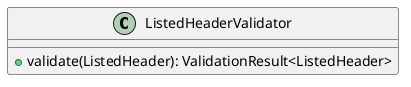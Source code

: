 @startuml

    class ListedHeaderValidator [[ListedHeaderValidator.html]] {
        +validate(ListedHeader): ValidationResult<ListedHeader>
    }

@enduml
